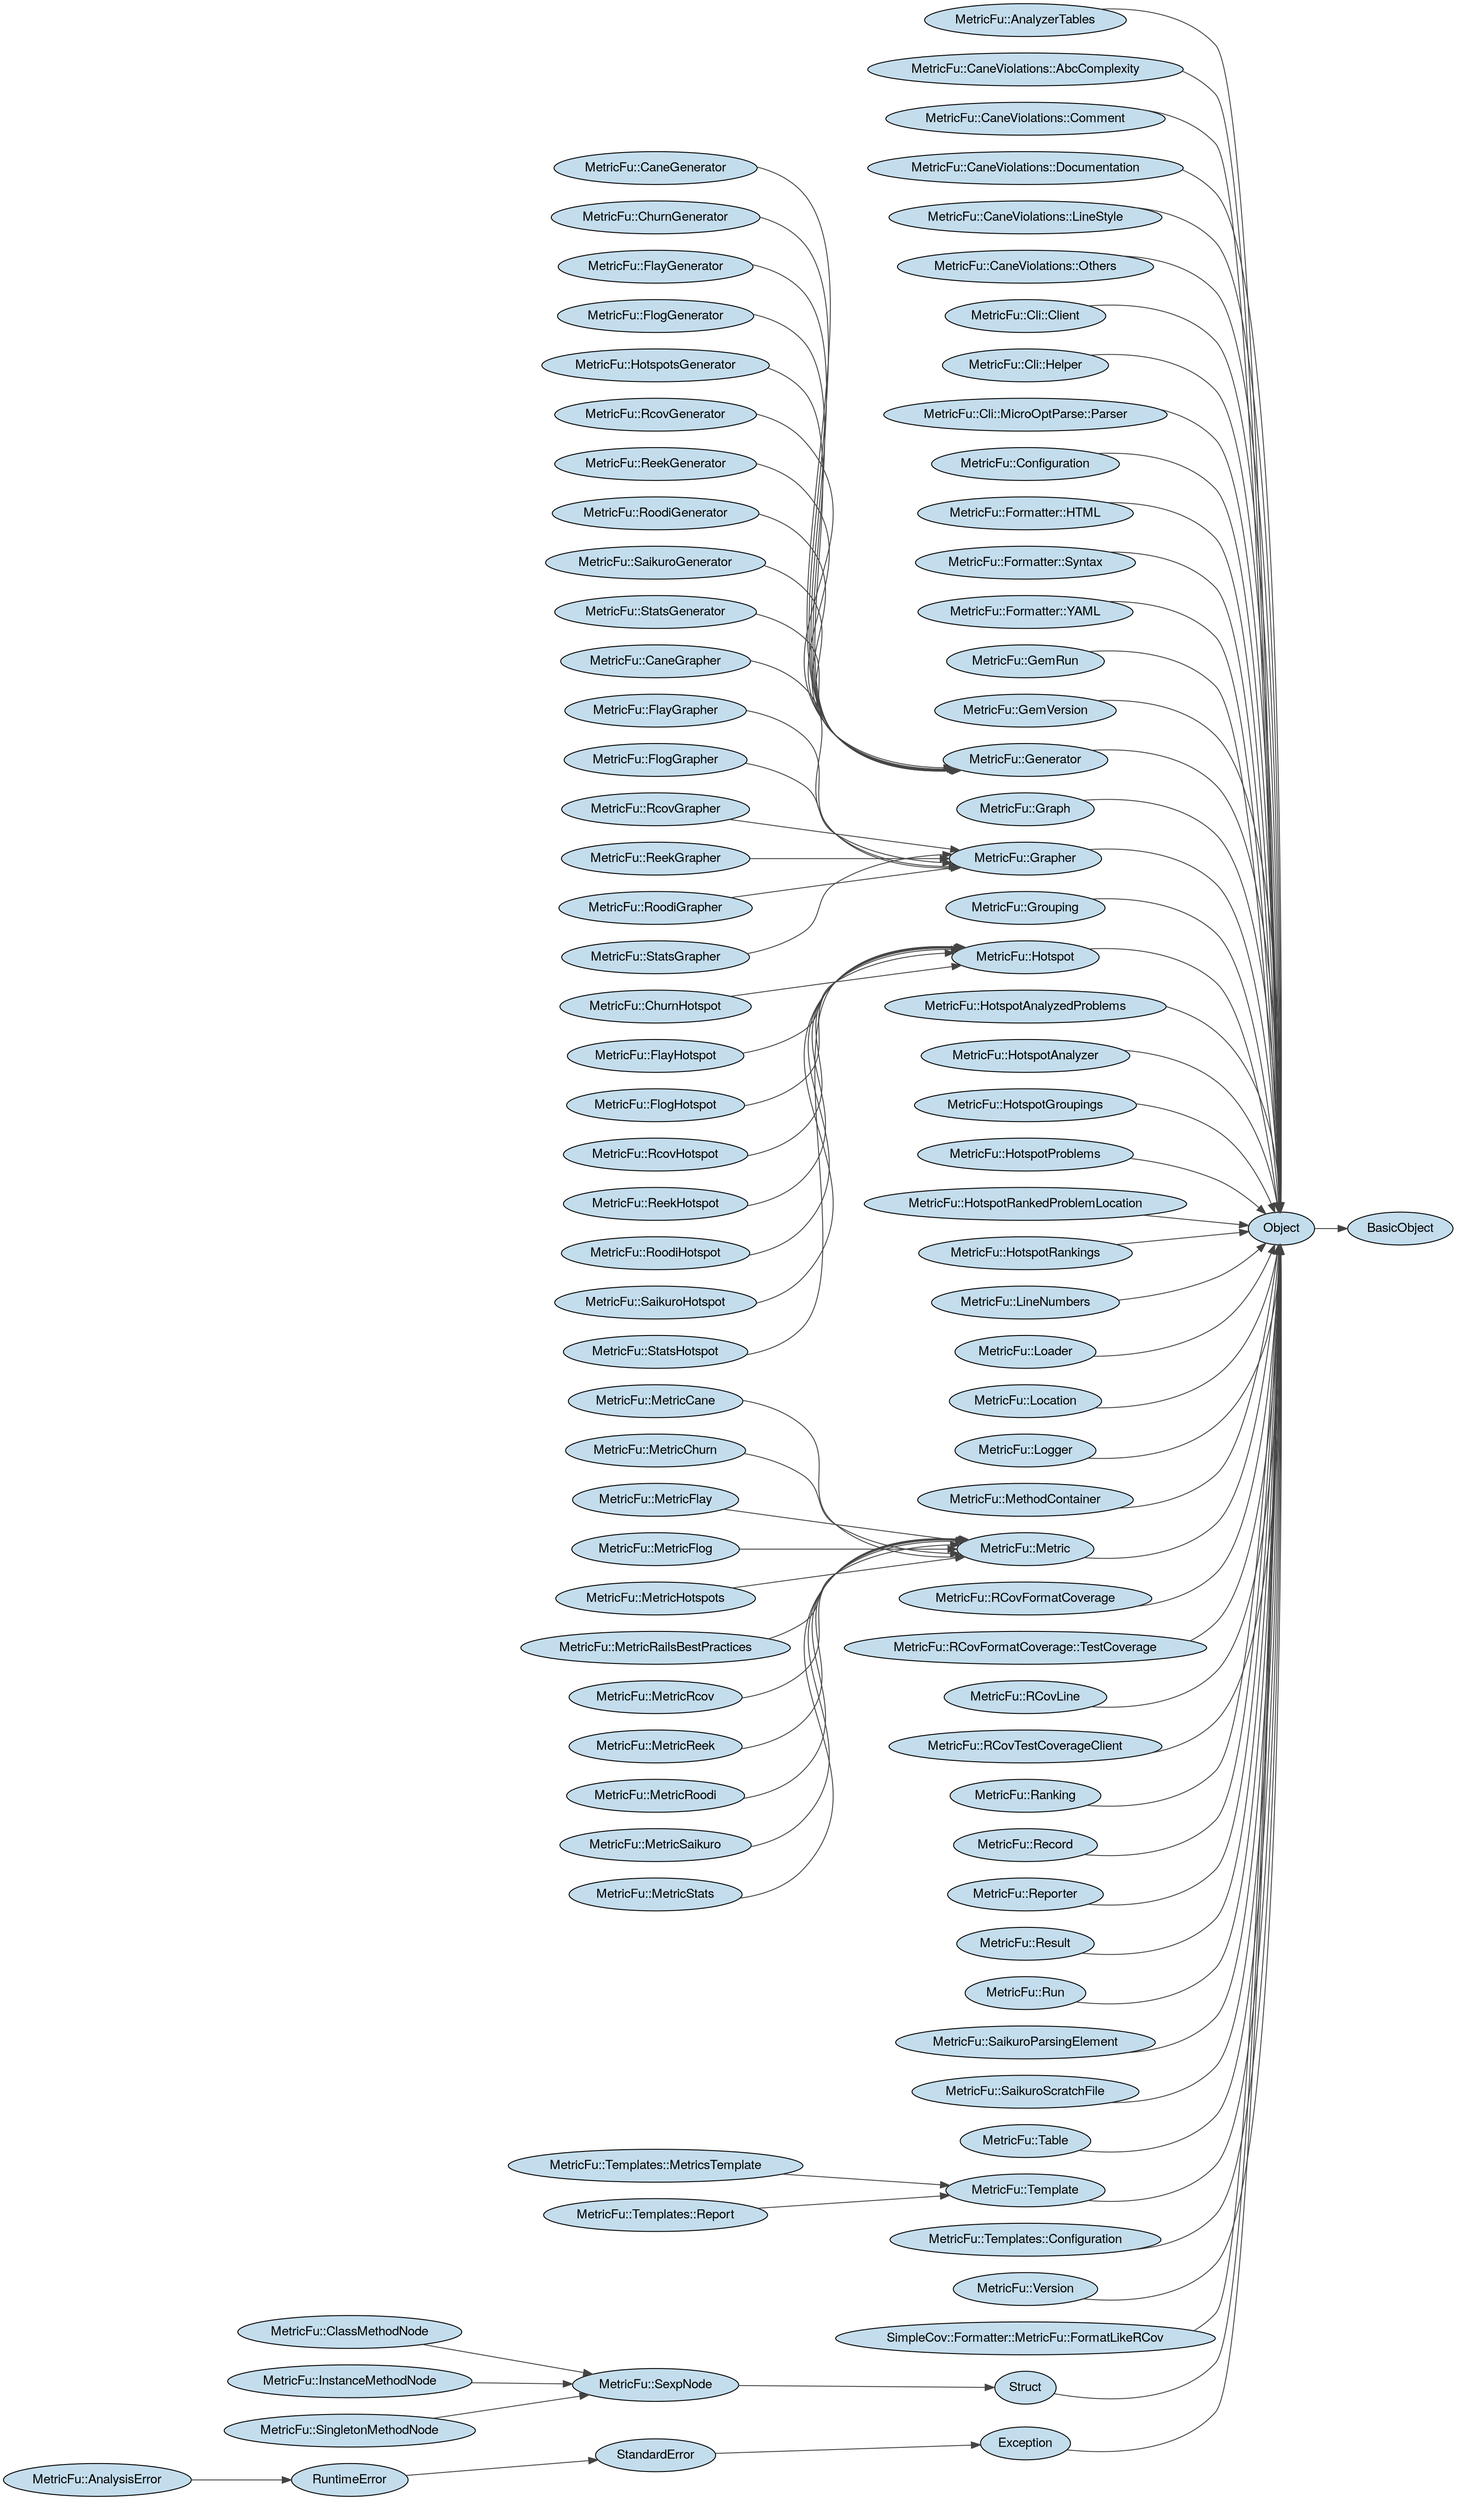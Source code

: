 digraph classes {
	graph [rotate=0, rankdir="LR"]
	node [fillcolor="#c4ddec", style="filled", fontname="HelveticaNeue"]
	edge [color="#444444"]
	Exception [label="Exception"]
	MetricFu__AnalysisError [label="MetricFu::AnalysisError"]
	MetricFu__AnalyzerTables [label="MetricFu::AnalyzerTables"]
	MetricFu__CaneGenerator [label="MetricFu::CaneGenerator"]
	MetricFu__CaneGrapher [label="MetricFu::CaneGrapher"]
	MetricFu__CaneViolations__AbcComplexity [label="MetricFu::CaneViolations::AbcComplexity"]
	MetricFu__CaneViolations__Comment [label="MetricFu::CaneViolations::Comment"]
	MetricFu__CaneViolations__Documentation [label="MetricFu::CaneViolations::Documentation"]
	MetricFu__CaneViolations__LineStyle [label="MetricFu::CaneViolations::LineStyle"]
	MetricFu__CaneViolations__Others [label="MetricFu::CaneViolations::Others"]
	MetricFu__ChurnGenerator [label="MetricFu::ChurnGenerator"]
	MetricFu__ChurnHotspot [label="MetricFu::ChurnHotspot"]
	MetricFu__ClassMethodNode [label="MetricFu::ClassMethodNode"]
	MetricFu__Cli__Client [label="MetricFu::Cli::Client"]
	MetricFu__Cli__Helper [label="MetricFu::Cli::Helper"]
	MetricFu__Cli__MicroOptParse__Parser [label="MetricFu::Cli::MicroOptParse::Parser"]
	MetricFu__Configuration [label="MetricFu::Configuration"]
	MetricFu__FlayGenerator [label="MetricFu::FlayGenerator"]
	MetricFu__FlayGrapher [label="MetricFu::FlayGrapher"]
	MetricFu__FlayHotspot [label="MetricFu::FlayHotspot"]
	MetricFu__FlogGenerator [label="MetricFu::FlogGenerator"]
	MetricFu__FlogGrapher [label="MetricFu::FlogGrapher"]
	MetricFu__FlogHotspot [label="MetricFu::FlogHotspot"]
	MetricFu__Formatter__HTML [label="MetricFu::Formatter::HTML"]
	MetricFu__Formatter__Syntax [label="MetricFu::Formatter::Syntax"]
	MetricFu__Formatter__YAML [label="MetricFu::Formatter::YAML"]
	MetricFu__GemRun [label="MetricFu::GemRun"]
	MetricFu__GemVersion [label="MetricFu::GemVersion"]
	MetricFu__Generator [label="MetricFu::Generator"]
	MetricFu__Graph [label="MetricFu::Graph"]
	MetricFu__Grapher [label="MetricFu::Grapher"]
	MetricFu__Grouping [label="MetricFu::Grouping"]
	MetricFu__Hotspot [label="MetricFu::Hotspot"]
	MetricFu__HotspotAnalyzedProblems [label="MetricFu::HotspotAnalyzedProblems"]
	MetricFu__HotspotAnalyzer [label="MetricFu::HotspotAnalyzer"]
	MetricFu__HotspotGroupings [label="MetricFu::HotspotGroupings"]
	MetricFu__HotspotProblems [label="MetricFu::HotspotProblems"]
	MetricFu__HotspotRankedProblemLocation [label="MetricFu::HotspotRankedProblemLocation"]
	MetricFu__HotspotRankings [label="MetricFu::HotspotRankings"]
	MetricFu__HotspotsGenerator [label="MetricFu::HotspotsGenerator"]
	MetricFu__InstanceMethodNode [label="MetricFu::InstanceMethodNode"]
	MetricFu__LineNumbers [label="MetricFu::LineNumbers"]
	MetricFu__Loader [label="MetricFu::Loader"]
	MetricFu__Location [label="MetricFu::Location"]
	MetricFu__Logger [label="MetricFu::Logger"]
	MetricFu__MethodContainer [label="MetricFu::MethodContainer"]
	MetricFu__Metric [label="MetricFu::Metric"]
	MetricFu__MetricCane [label="MetricFu::MetricCane"]
	MetricFu__MetricChurn [label="MetricFu::MetricChurn"]
	MetricFu__MetricFlay [label="MetricFu::MetricFlay"]
	MetricFu__MetricFlog [label="MetricFu::MetricFlog"]
	MetricFu__MetricHotspots [label="MetricFu::MetricHotspots"]
	MetricFu__MetricRailsBestPractices [label="MetricFu::MetricRailsBestPractices"]
	MetricFu__MetricRcov [label="MetricFu::MetricRcov"]
	MetricFu__MetricReek [label="MetricFu::MetricReek"]
	MetricFu__MetricRoodi [label="MetricFu::MetricRoodi"]
	MetricFu__MetricSaikuro [label="MetricFu::MetricSaikuro"]
	MetricFu__MetricStats [label="MetricFu::MetricStats"]
	MetricFu__RCovFormatCoverage [label="MetricFu::RCovFormatCoverage"]
	MetricFu__RCovFormatCoverage__TestCoverage [label="MetricFu::RCovFormatCoverage::TestCoverage"]
	MetricFu__RCovLine [label="MetricFu::RCovLine"]
	MetricFu__RCovTestCoverageClient [label="MetricFu::RCovTestCoverageClient"]
	MetricFu__Ranking [label="MetricFu::Ranking"]
	MetricFu__RcovGenerator [label="MetricFu::RcovGenerator"]
	MetricFu__RcovGrapher [label="MetricFu::RcovGrapher"]
	MetricFu__RcovHotspot [label="MetricFu::RcovHotspot"]
	MetricFu__Record [label="MetricFu::Record"]
	MetricFu__ReekGenerator [label="MetricFu::ReekGenerator"]
	MetricFu__ReekGrapher [label="MetricFu::ReekGrapher"]
	MetricFu__ReekHotspot [label="MetricFu::ReekHotspot"]
	MetricFu__Reporter [label="MetricFu::Reporter"]
	MetricFu__Result [label="MetricFu::Result"]
	MetricFu__RoodiGenerator [label="MetricFu::RoodiGenerator"]
	MetricFu__RoodiGrapher [label="MetricFu::RoodiGrapher"]
	MetricFu__RoodiHotspot [label="MetricFu::RoodiHotspot"]
	MetricFu__Run [label="MetricFu::Run"]
	MetricFu__SaikuroGenerator [label="MetricFu::SaikuroGenerator"]
	MetricFu__SaikuroHotspot [label="MetricFu::SaikuroHotspot"]
	MetricFu__SaikuroParsingElement [label="MetricFu::SaikuroParsingElement"]
	MetricFu__SaikuroScratchFile [label="MetricFu::SaikuroScratchFile"]
	MetricFu__SexpNode [label="MetricFu::SexpNode"]
	MetricFu__SingletonMethodNode [label="MetricFu::SingletonMethodNode"]
	MetricFu__StatsGenerator [label="MetricFu::StatsGenerator"]
	MetricFu__StatsGrapher [label="MetricFu::StatsGrapher"]
	MetricFu__StatsHotspot [label="MetricFu::StatsHotspot"]
	MetricFu__Table [label="MetricFu::Table"]
	MetricFu__Template [label="MetricFu::Template"]
	MetricFu__Templates__Configuration [label="MetricFu::Templates::Configuration"]
	MetricFu__Templates__MetricsTemplate [label="MetricFu::Templates::MetricsTemplate"]
	MetricFu__Templates__Report [label="MetricFu::Templates::Report"]
	MetricFu__Version [label="MetricFu::Version"]
	Object [label="Object"]
	RuntimeError [label="RuntimeError"]
	SimpleCov__Formatter__MetricFu__FormatLikeRCov [label="SimpleCov::Formatter::MetricFu::FormatLikeRCov"]
	StandardError [label="StandardError"]
	Struct [label="Struct"]
	Exception -> Object
	MetricFu__AnalysisError -> RuntimeError
	MetricFu__AnalyzerTables -> Object
	MetricFu__CaneGenerator -> MetricFu__Generator
	MetricFu__CaneGrapher -> MetricFu__Grapher
	MetricFu__CaneViolations__AbcComplexity -> Object
	MetricFu__CaneViolations__Comment -> Object
	MetricFu__CaneViolations__Documentation -> Object
	MetricFu__CaneViolations__LineStyle -> Object
	MetricFu__CaneViolations__Others -> Object
	MetricFu__ChurnGenerator -> MetricFu__Generator
	MetricFu__ChurnHotspot -> MetricFu__Hotspot
	MetricFu__ClassMethodNode -> MetricFu__SexpNode
	MetricFu__Cli__Client -> Object
	MetricFu__Cli__Helper -> Object
	MetricFu__Cli__MicroOptParse__Parser -> Object
	MetricFu__Configuration -> Object
	MetricFu__FlayGenerator -> MetricFu__Generator
	MetricFu__FlayGrapher -> MetricFu__Grapher
	MetricFu__FlayHotspot -> MetricFu__Hotspot
	MetricFu__FlogGenerator -> MetricFu__Generator
	MetricFu__FlogGrapher -> MetricFu__Grapher
	MetricFu__FlogHotspot -> MetricFu__Hotspot
	MetricFu__Formatter__HTML -> Object
	MetricFu__Formatter__Syntax -> Object
	MetricFu__Formatter__YAML -> Object
	MetricFu__GemRun -> Object
	MetricFu__GemVersion -> Object
	MetricFu__Generator -> Object
	MetricFu__Graph -> Object
	MetricFu__Grapher -> Object
	MetricFu__Grouping -> Object
	MetricFu__Hotspot -> Object
	MetricFu__HotspotAnalyzedProblems -> Object
	MetricFu__HotspotAnalyzer -> Object
	MetricFu__HotspotGroupings -> Object
	MetricFu__HotspotProblems -> Object
	MetricFu__HotspotRankedProblemLocation -> Object
	MetricFu__HotspotRankings -> Object
	MetricFu__HotspotsGenerator -> MetricFu__Generator
	MetricFu__InstanceMethodNode -> MetricFu__SexpNode
	MetricFu__LineNumbers -> Object
	MetricFu__Loader -> Object
	MetricFu__Location -> Object
	MetricFu__Logger -> Object
	MetricFu__MethodContainer -> Object
	MetricFu__Metric -> Object
	MetricFu__MetricCane -> MetricFu__Metric
	MetricFu__MetricChurn -> MetricFu__Metric
	MetricFu__MetricFlay -> MetricFu__Metric
	MetricFu__MetricFlog -> MetricFu__Metric
	MetricFu__MetricHotspots -> MetricFu__Metric
	MetricFu__MetricRailsBestPractices -> MetricFu__Metric
	MetricFu__MetricRcov -> MetricFu__Metric
	MetricFu__MetricReek -> MetricFu__Metric
	MetricFu__MetricRoodi -> MetricFu__Metric
	MetricFu__MetricSaikuro -> MetricFu__Metric
	MetricFu__MetricStats -> MetricFu__Metric
	MetricFu__RCovFormatCoverage -> Object
	MetricFu__RCovFormatCoverage__TestCoverage -> Object
	MetricFu__RCovLine -> Object
	MetricFu__RCovTestCoverageClient -> Object
	MetricFu__Ranking -> Object
	MetricFu__RcovGenerator -> MetricFu__Generator
	MetricFu__RcovGrapher -> MetricFu__Grapher
	MetricFu__RcovHotspot -> MetricFu__Hotspot
	MetricFu__Record -> Object
	MetricFu__ReekGenerator -> MetricFu__Generator
	MetricFu__ReekGrapher -> MetricFu__Grapher
	MetricFu__ReekHotspot -> MetricFu__Hotspot
	MetricFu__Reporter -> Object
	MetricFu__Result -> Object
	MetricFu__RoodiGenerator -> MetricFu__Generator
	MetricFu__RoodiGrapher -> MetricFu__Grapher
	MetricFu__RoodiHotspot -> MetricFu__Hotspot
	MetricFu__Run -> Object
	MetricFu__SaikuroGenerator -> MetricFu__Generator
	MetricFu__SaikuroHotspot -> MetricFu__Hotspot
	MetricFu__SaikuroParsingElement -> Object
	MetricFu__SaikuroScratchFile -> Object
	MetricFu__SexpNode -> Struct
	MetricFu__SingletonMethodNode -> MetricFu__SexpNode
	MetricFu__StatsGenerator -> MetricFu__Generator
	MetricFu__StatsGrapher -> MetricFu__Grapher
	MetricFu__StatsHotspot -> MetricFu__Hotspot
	MetricFu__Table -> Object
	MetricFu__Template -> Object
	MetricFu__Templates__Configuration -> Object
	MetricFu__Templates__MetricsTemplate -> MetricFu__Template
	MetricFu__Templates__Report -> MetricFu__Template
	MetricFu__Version -> Object
	Object -> BasicObject
	RuntimeError -> StandardError
	SimpleCov__Formatter__MetricFu__FormatLikeRCov -> Object
	StandardError -> Exception
	Struct -> Object
}
